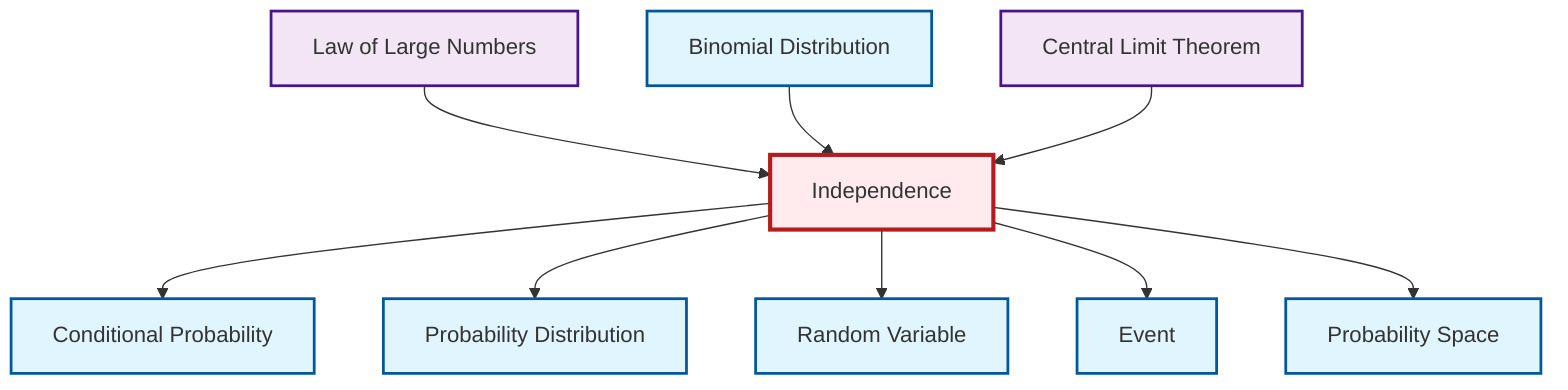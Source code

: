 graph TD
    classDef definition fill:#e1f5fe,stroke:#01579b,stroke-width:2px
    classDef theorem fill:#f3e5f5,stroke:#4a148c,stroke-width:2px
    classDef axiom fill:#fff3e0,stroke:#e65100,stroke-width:2px
    classDef example fill:#e8f5e9,stroke:#1b5e20,stroke-width:2px
    classDef current fill:#ffebee,stroke:#b71c1c,stroke-width:3px
    thm-law-of-large-numbers["Law of Large Numbers"]:::theorem
    def-independence["Independence"]:::definition
    def-event["Event"]:::definition
    def-probability-space["Probability Space"]:::definition
    def-binomial-distribution["Binomial Distribution"]:::definition
    def-random-variable["Random Variable"]:::definition
    def-probability-distribution["Probability Distribution"]:::definition
    thm-central-limit["Central Limit Theorem"]:::theorem
    def-conditional-probability["Conditional Probability"]:::definition
    def-independence --> def-conditional-probability
    thm-law-of-large-numbers --> def-independence
    def-independence --> def-probability-distribution
    def-independence --> def-random-variable
    def-binomial-distribution --> def-independence
    def-independence --> def-event
    def-independence --> def-probability-space
    thm-central-limit --> def-independence
    class def-independence current
